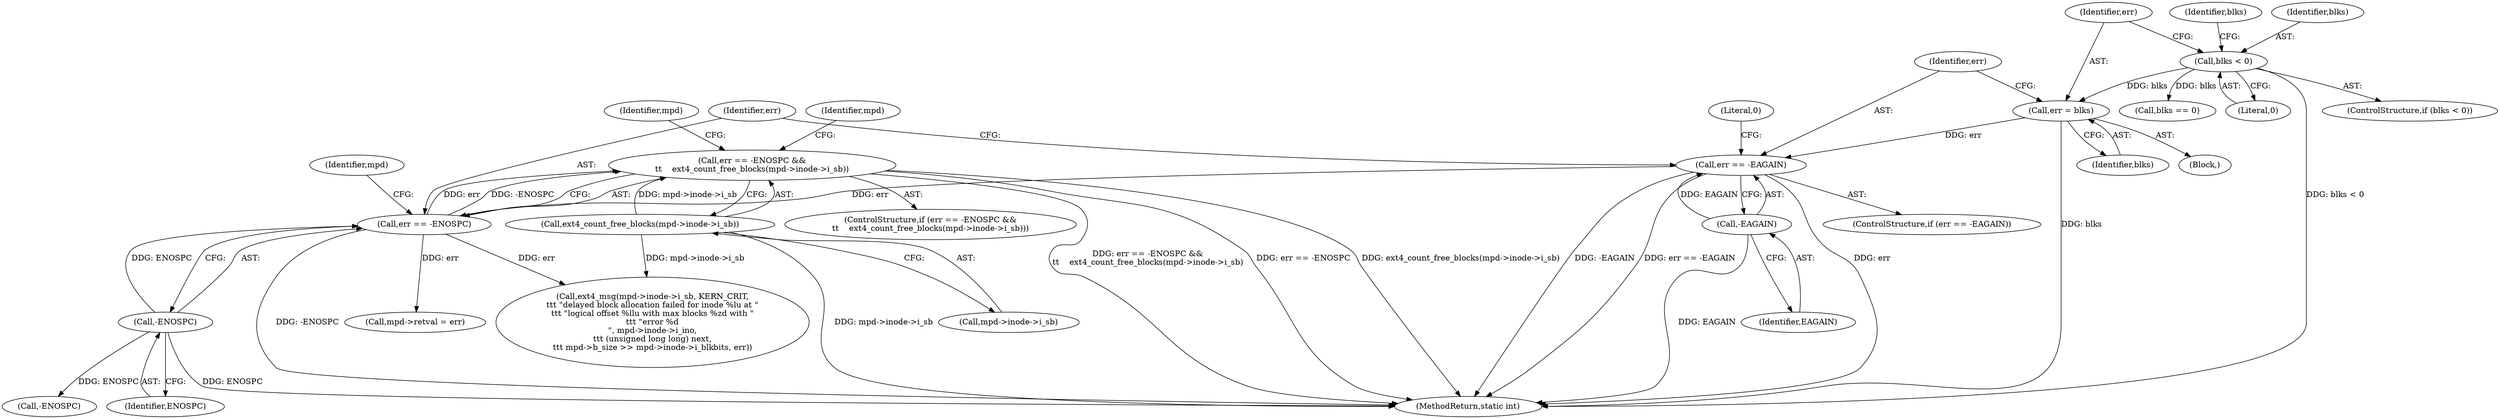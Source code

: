 digraph "0_linux_744692dc059845b2a3022119871846e74d4f6e11_14@API" {
"1000227" [label="(Call,err == -ENOSPC &&\n\t\t    ext4_count_free_blocks(mpd->inode->i_sb))"];
"1000228" [label="(Call,err == -ENOSPC)"];
"1000220" [label="(Call,err == -EAGAIN)"];
"1000216" [label="(Call,err = blks)"];
"1000212" [label="(Call,blks < 0)"];
"1000222" [label="(Call,-EAGAIN)"];
"1000230" [label="(Call,-ENOSPC)"];
"1000232" [label="(Call,ext4_count_free_blocks(mpd->inode->i_sb))"];
"1000220" [label="(Call,err == -EAGAIN)"];
"1000228" [label="(Call,err == -ENOSPC)"];
"1000246" [label="(Call,ext4_msg(mpd->inode->i_sb, KERN_CRIT,\n\t\t\t \"delayed block allocation failed for inode %lu at \"\n\t\t\t \"logical offset %llu with max blocks %zd with \"\n\t\t\t \"error %d\n\", mpd->inode->i_ino,\n\t\t\t (unsigned long long) next,\n\t\t\t mpd->b_size >> mpd->inode->i_blkbits, err))"];
"1000227" [label="(Call,err == -ENOSPC &&\n\t\t    ext4_count_free_blocks(mpd->inode->i_sb))"];
"1000217" [label="(Identifier,err)"];
"1000275" [label="(Call,-ENOSPC)"];
"1000229" [label="(Identifier,err)"];
"1000249" [label="(Identifier,mpd)"];
"1000216" [label="(Call,err = blks)"];
"1000211" [label="(ControlStructure,if (blks < 0))"];
"1000298" [label="(Identifier,blks)"];
"1000226" [label="(ControlStructure,if (err == -ENOSPC &&\n\t\t    ext4_count_free_blocks(mpd->inode->i_sb)))"];
"1000218" [label="(Identifier,blks)"];
"1000233" [label="(Call,mpd->inode->i_sb)"];
"1000225" [label="(Literal,0)"];
"1000241" [label="(Identifier,mpd)"];
"1000239" [label="(Call,mpd->retval = err)"];
"1000235" [label="(Identifier,mpd)"];
"1000213" [label="(Identifier,blks)"];
"1000219" [label="(ControlStructure,if (err == -EAGAIN))"];
"1000232" [label="(Call,ext4_count_free_blocks(mpd->inode->i_sb))"];
"1000222" [label="(Call,-EAGAIN)"];
"1000212" [label="(Call,blks < 0)"];
"1000221" [label="(Identifier,err)"];
"1000215" [label="(Block,)"];
"1000231" [label="(Identifier,ENOSPC)"];
"1000230" [label="(Call,-ENOSPC)"];
"1000223" [label="(Identifier,EAGAIN)"];
"1000391" [label="(MethodReturn,static int)"];
"1000297" [label="(Call,blks == 0)"];
"1000214" [label="(Literal,0)"];
"1000227" -> "1000226"  [label="AST: "];
"1000227" -> "1000228"  [label="CFG: "];
"1000227" -> "1000232"  [label="CFG: "];
"1000228" -> "1000227"  [label="AST: "];
"1000232" -> "1000227"  [label="AST: "];
"1000241" -> "1000227"  [label="CFG: "];
"1000249" -> "1000227"  [label="CFG: "];
"1000227" -> "1000391"  [label="DDG: err == -ENOSPC &&\n\t\t    ext4_count_free_blocks(mpd->inode->i_sb)"];
"1000227" -> "1000391"  [label="DDG: err == -ENOSPC"];
"1000227" -> "1000391"  [label="DDG: ext4_count_free_blocks(mpd->inode->i_sb)"];
"1000228" -> "1000227"  [label="DDG: err"];
"1000228" -> "1000227"  [label="DDG: -ENOSPC"];
"1000232" -> "1000227"  [label="DDG: mpd->inode->i_sb"];
"1000228" -> "1000230"  [label="CFG: "];
"1000229" -> "1000228"  [label="AST: "];
"1000230" -> "1000228"  [label="AST: "];
"1000235" -> "1000228"  [label="CFG: "];
"1000228" -> "1000391"  [label="DDG: -ENOSPC"];
"1000220" -> "1000228"  [label="DDG: err"];
"1000230" -> "1000228"  [label="DDG: ENOSPC"];
"1000228" -> "1000239"  [label="DDG: err"];
"1000228" -> "1000246"  [label="DDG: err"];
"1000220" -> "1000219"  [label="AST: "];
"1000220" -> "1000222"  [label="CFG: "];
"1000221" -> "1000220"  [label="AST: "];
"1000222" -> "1000220"  [label="AST: "];
"1000225" -> "1000220"  [label="CFG: "];
"1000229" -> "1000220"  [label="CFG: "];
"1000220" -> "1000391"  [label="DDG: err"];
"1000220" -> "1000391"  [label="DDG: -EAGAIN"];
"1000220" -> "1000391"  [label="DDG: err == -EAGAIN"];
"1000216" -> "1000220"  [label="DDG: err"];
"1000222" -> "1000220"  [label="DDG: EAGAIN"];
"1000216" -> "1000215"  [label="AST: "];
"1000216" -> "1000218"  [label="CFG: "];
"1000217" -> "1000216"  [label="AST: "];
"1000218" -> "1000216"  [label="AST: "];
"1000221" -> "1000216"  [label="CFG: "];
"1000216" -> "1000391"  [label="DDG: blks"];
"1000212" -> "1000216"  [label="DDG: blks"];
"1000212" -> "1000211"  [label="AST: "];
"1000212" -> "1000214"  [label="CFG: "];
"1000213" -> "1000212"  [label="AST: "];
"1000214" -> "1000212"  [label="AST: "];
"1000217" -> "1000212"  [label="CFG: "];
"1000298" -> "1000212"  [label="CFG: "];
"1000212" -> "1000391"  [label="DDG: blks < 0"];
"1000212" -> "1000297"  [label="DDG: blks"];
"1000222" -> "1000223"  [label="CFG: "];
"1000223" -> "1000222"  [label="AST: "];
"1000222" -> "1000391"  [label="DDG: EAGAIN"];
"1000230" -> "1000231"  [label="CFG: "];
"1000231" -> "1000230"  [label="AST: "];
"1000230" -> "1000391"  [label="DDG: ENOSPC"];
"1000230" -> "1000275"  [label="DDG: ENOSPC"];
"1000232" -> "1000233"  [label="CFG: "];
"1000233" -> "1000232"  [label="AST: "];
"1000232" -> "1000391"  [label="DDG: mpd->inode->i_sb"];
"1000232" -> "1000246"  [label="DDG: mpd->inode->i_sb"];
}
